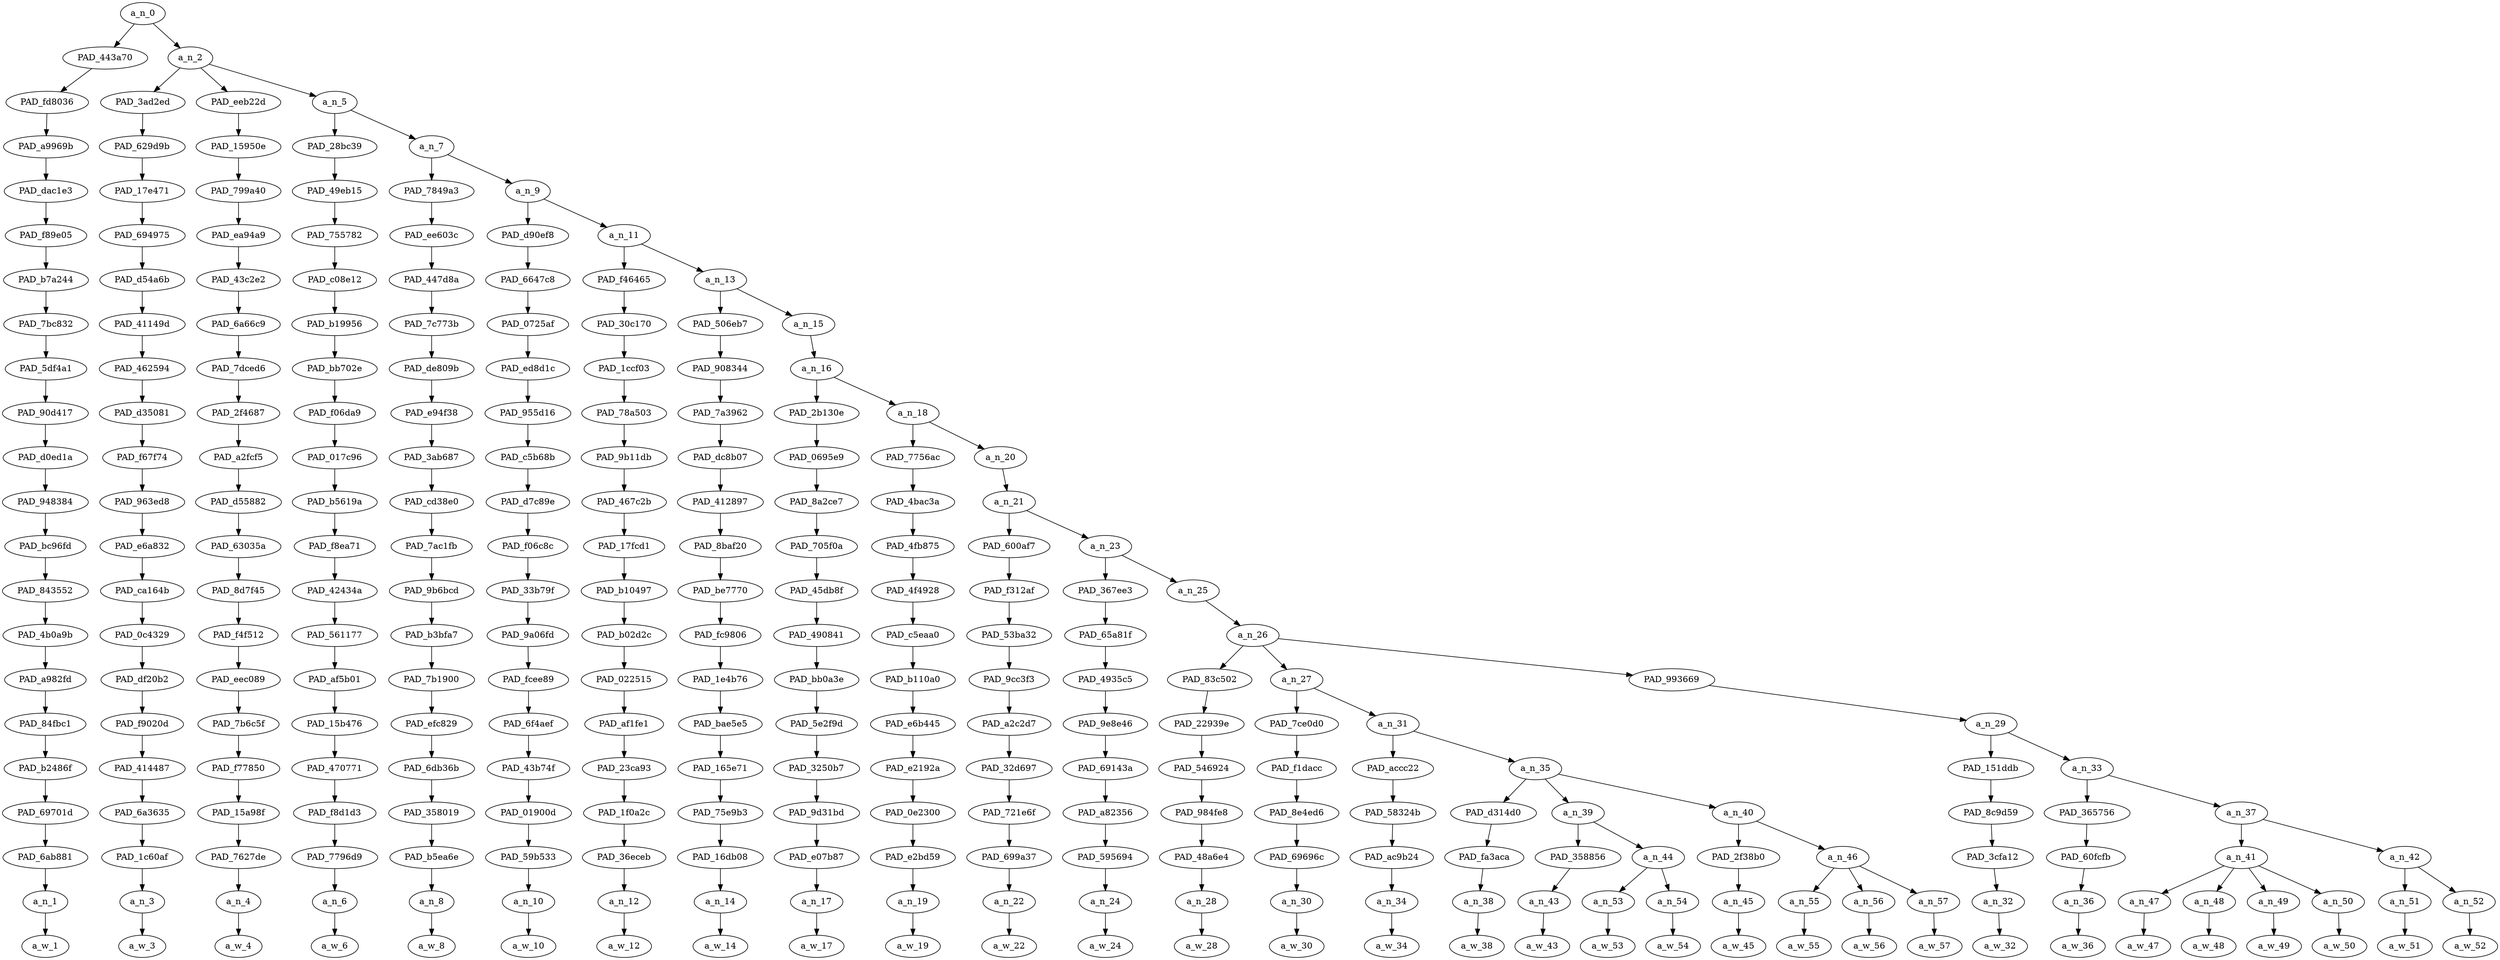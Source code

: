 strict digraph "" {
	a_n_0	[div_dir=1,
		index=0,
		level=21,
		pos="1.1689249674479167,21!",
		text_span="[0, 1, 2, 3, 4, 5, 6, 7, 8, 9, 10, 11, 12, 13, 14, 15, 16, 17, 18, 19, 20, 21, 22, 23, 24, 25, 26, 27, 28, 29, 30]",
		value=0.99999999];
	PAD_443a70	[div_dir=1,
		index=0,
		level=20,
		pos="0.0,20!",
		text_span="[0]",
		value=0.02760926];
	a_n_0 -> PAD_443a70;
	a_n_2	[div_dir=1,
		index=1,
		level=20,
		pos="2.3378499348958335,20!",
		text_span="[1, 2, 3, 4, 5, 6, 7, 8, 9, 10, 11, 12, 13, 14, 15, 16, 17, 18, 19, 20, 21, 22, 23, 24, 25, 26, 27, 28, 29, 30]",
		value=0.97191535];
	a_n_0 -> a_n_2;
	PAD_fd8036	[div_dir=1,
		index=0,
		level=19,
		pos="0.0,19!",
		text_span="[0]",
		value=0.02760926];
	PAD_443a70 -> PAD_fd8036;
	PAD_a9969b	[div_dir=1,
		index=0,
		level=18,
		pos="0.0,18!",
		text_span="[0]",
		value=0.02760926];
	PAD_fd8036 -> PAD_a9969b;
	PAD_dac1e3	[div_dir=1,
		index=0,
		level=17,
		pos="0.0,17!",
		text_span="[0]",
		value=0.02760926];
	PAD_a9969b -> PAD_dac1e3;
	PAD_f89e05	[div_dir=1,
		index=0,
		level=16,
		pos="0.0,16!",
		text_span="[0]",
		value=0.02760926];
	PAD_dac1e3 -> PAD_f89e05;
	PAD_b7a244	[div_dir=1,
		index=0,
		level=15,
		pos="0.0,15!",
		text_span="[0]",
		value=0.02760926];
	PAD_f89e05 -> PAD_b7a244;
	PAD_7bc832	[div_dir=1,
		index=0,
		level=14,
		pos="0.0,14!",
		text_span="[0]",
		value=0.02760926];
	PAD_b7a244 -> PAD_7bc832;
	PAD_5df4a1	[div_dir=1,
		index=0,
		level=13,
		pos="0.0,13!",
		text_span="[0]",
		value=0.02760926];
	PAD_7bc832 -> PAD_5df4a1;
	PAD_90d417	[div_dir=1,
		index=0,
		level=12,
		pos="0.0,12!",
		text_span="[0]",
		value=0.02760926];
	PAD_5df4a1 -> PAD_90d417;
	PAD_d0ed1a	[div_dir=1,
		index=0,
		level=11,
		pos="0.0,11!",
		text_span="[0]",
		value=0.02760926];
	PAD_90d417 -> PAD_d0ed1a;
	PAD_948384	[div_dir=1,
		index=0,
		level=10,
		pos="0.0,10!",
		text_span="[0]",
		value=0.02760926];
	PAD_d0ed1a -> PAD_948384;
	PAD_bc96fd	[div_dir=1,
		index=0,
		level=9,
		pos="0.0,9!",
		text_span="[0]",
		value=0.02760926];
	PAD_948384 -> PAD_bc96fd;
	PAD_843552	[div_dir=1,
		index=0,
		level=8,
		pos="0.0,8!",
		text_span="[0]",
		value=0.02760926];
	PAD_bc96fd -> PAD_843552;
	PAD_4b0a9b	[div_dir=1,
		index=0,
		level=7,
		pos="0.0,7!",
		text_span="[0]",
		value=0.02760926];
	PAD_843552 -> PAD_4b0a9b;
	PAD_a982fd	[div_dir=1,
		index=0,
		level=6,
		pos="0.0,6!",
		text_span="[0]",
		value=0.02760926];
	PAD_4b0a9b -> PAD_a982fd;
	PAD_84fbc1	[div_dir=1,
		index=0,
		level=5,
		pos="0.0,5!",
		text_span="[0]",
		value=0.02760926];
	PAD_a982fd -> PAD_84fbc1;
	PAD_b2486f	[div_dir=1,
		index=0,
		level=4,
		pos="0.0,4!",
		text_span="[0]",
		value=0.02760926];
	PAD_84fbc1 -> PAD_b2486f;
	PAD_69701d	[div_dir=1,
		index=0,
		level=3,
		pos="0.0,3!",
		text_span="[0]",
		value=0.02760926];
	PAD_b2486f -> PAD_69701d;
	PAD_6ab881	[div_dir=1,
		index=0,
		level=2,
		pos="0.0,2!",
		text_span="[0]",
		value=0.02760926];
	PAD_69701d -> PAD_6ab881;
	a_n_1	[div_dir=1,
		index=0,
		level=1,
		pos="0.0,1!",
		text_span="[0]",
		value=0.02760926];
	PAD_6ab881 -> a_n_1;
	a_w_1	[div_dir=0,
		index=0,
		level=0,
		pos="0,0!",
		text_span="[0]",
		value=i];
	a_n_1 -> a_w_1;
	PAD_3ad2ed	[div_dir=-1,
		index=1,
		level=19,
		pos="1.0,19!",
		text_span="[1]",
		value=0.01913418];
	a_n_2 -> PAD_3ad2ed;
	PAD_eeb22d	[div_dir=-1,
		index=2,
		level=19,
		pos="2.0,19!",
		text_span="[2]",
		value=0.01794893];
	a_n_2 -> PAD_eeb22d;
	a_n_5	[div_dir=1,
		index=3,
		level=19,
		pos="4.0135498046875,19!",
		text_span="[3, 4, 5, 6, 7, 8, 9, 10, 11, 12, 13, 14, 15, 16, 17, 18, 19, 20, 21, 22, 23, 24, 25, 26, 27, 28, 29, 30]",
		value=0.93439600];
	a_n_2 -> a_n_5;
	PAD_629d9b	[div_dir=-1,
		index=1,
		level=18,
		pos="1.0,18!",
		text_span="[1]",
		value=0.01913418];
	PAD_3ad2ed -> PAD_629d9b;
	PAD_17e471	[div_dir=-1,
		index=1,
		level=17,
		pos="1.0,17!",
		text_span="[1]",
		value=0.01913418];
	PAD_629d9b -> PAD_17e471;
	PAD_694975	[div_dir=-1,
		index=1,
		level=16,
		pos="1.0,16!",
		text_span="[1]",
		value=0.01913418];
	PAD_17e471 -> PAD_694975;
	PAD_d54a6b	[div_dir=-1,
		index=1,
		level=15,
		pos="1.0,15!",
		text_span="[1]",
		value=0.01913418];
	PAD_694975 -> PAD_d54a6b;
	PAD_41149d	[div_dir=-1,
		index=1,
		level=14,
		pos="1.0,14!",
		text_span="[1]",
		value=0.01913418];
	PAD_d54a6b -> PAD_41149d;
	PAD_462594	[div_dir=-1,
		index=1,
		level=13,
		pos="1.0,13!",
		text_span="[1]",
		value=0.01913418];
	PAD_41149d -> PAD_462594;
	PAD_d35081	[div_dir=-1,
		index=1,
		level=12,
		pos="1.0,12!",
		text_span="[1]",
		value=0.01913418];
	PAD_462594 -> PAD_d35081;
	PAD_f67f74	[div_dir=-1,
		index=1,
		level=11,
		pos="1.0,11!",
		text_span="[1]",
		value=0.01913418];
	PAD_d35081 -> PAD_f67f74;
	PAD_963ed8	[div_dir=-1,
		index=1,
		level=10,
		pos="1.0,10!",
		text_span="[1]",
		value=0.01913418];
	PAD_f67f74 -> PAD_963ed8;
	PAD_e6a832	[div_dir=-1,
		index=1,
		level=9,
		pos="1.0,9!",
		text_span="[1]",
		value=0.01913418];
	PAD_963ed8 -> PAD_e6a832;
	PAD_ca164b	[div_dir=-1,
		index=1,
		level=8,
		pos="1.0,8!",
		text_span="[1]",
		value=0.01913418];
	PAD_e6a832 -> PAD_ca164b;
	PAD_0c4329	[div_dir=-1,
		index=1,
		level=7,
		pos="1.0,7!",
		text_span="[1]",
		value=0.01913418];
	PAD_ca164b -> PAD_0c4329;
	PAD_df20b2	[div_dir=-1,
		index=1,
		level=6,
		pos="1.0,6!",
		text_span="[1]",
		value=0.01913418];
	PAD_0c4329 -> PAD_df20b2;
	PAD_f9020d	[div_dir=-1,
		index=1,
		level=5,
		pos="1.0,5!",
		text_span="[1]",
		value=0.01913418];
	PAD_df20b2 -> PAD_f9020d;
	PAD_414487	[div_dir=-1,
		index=1,
		level=4,
		pos="1.0,4!",
		text_span="[1]",
		value=0.01913418];
	PAD_f9020d -> PAD_414487;
	PAD_6a3635	[div_dir=-1,
		index=1,
		level=3,
		pos="1.0,3!",
		text_span="[1]",
		value=0.01913418];
	PAD_414487 -> PAD_6a3635;
	PAD_1c60af	[div_dir=-1,
		index=1,
		level=2,
		pos="1.0,2!",
		text_span="[1]",
		value=0.01913418];
	PAD_6a3635 -> PAD_1c60af;
	a_n_3	[div_dir=-1,
		index=1,
		level=1,
		pos="1.0,1!",
		text_span="[1]",
		value=0.01913418];
	PAD_1c60af -> a_n_3;
	a_w_3	[div_dir=0,
		index=1,
		level=0,
		pos="1,0!",
		text_span="[1]",
		value=do];
	a_n_3 -> a_w_3;
	PAD_15950e	[div_dir=-1,
		index=2,
		level=18,
		pos="2.0,18!",
		text_span="[2]",
		value=0.01794893];
	PAD_eeb22d -> PAD_15950e;
	PAD_799a40	[div_dir=-1,
		index=2,
		level=17,
		pos="2.0,17!",
		text_span="[2]",
		value=0.01794893];
	PAD_15950e -> PAD_799a40;
	PAD_ea94a9	[div_dir=-1,
		index=2,
		level=16,
		pos="2.0,16!",
		text_span="[2]",
		value=0.01794893];
	PAD_799a40 -> PAD_ea94a9;
	PAD_43c2e2	[div_dir=-1,
		index=2,
		level=15,
		pos="2.0,15!",
		text_span="[2]",
		value=0.01794893];
	PAD_ea94a9 -> PAD_43c2e2;
	PAD_6a66c9	[div_dir=-1,
		index=2,
		level=14,
		pos="2.0,14!",
		text_span="[2]",
		value=0.01794893];
	PAD_43c2e2 -> PAD_6a66c9;
	PAD_7dced6	[div_dir=-1,
		index=2,
		level=13,
		pos="2.0,13!",
		text_span="[2]",
		value=0.01794893];
	PAD_6a66c9 -> PAD_7dced6;
	PAD_2f4687	[div_dir=-1,
		index=2,
		level=12,
		pos="2.0,12!",
		text_span="[2]",
		value=0.01794893];
	PAD_7dced6 -> PAD_2f4687;
	PAD_a2fcf5	[div_dir=-1,
		index=2,
		level=11,
		pos="2.0,11!",
		text_span="[2]",
		value=0.01794893];
	PAD_2f4687 -> PAD_a2fcf5;
	PAD_d55882	[div_dir=-1,
		index=2,
		level=10,
		pos="2.0,10!",
		text_span="[2]",
		value=0.01794893];
	PAD_a2fcf5 -> PAD_d55882;
	PAD_63035a	[div_dir=-1,
		index=2,
		level=9,
		pos="2.0,9!",
		text_span="[2]",
		value=0.01794893];
	PAD_d55882 -> PAD_63035a;
	PAD_8d7f45	[div_dir=-1,
		index=2,
		level=8,
		pos="2.0,8!",
		text_span="[2]",
		value=0.01794893];
	PAD_63035a -> PAD_8d7f45;
	PAD_f4f512	[div_dir=-1,
		index=2,
		level=7,
		pos="2.0,7!",
		text_span="[2]",
		value=0.01794893];
	PAD_8d7f45 -> PAD_f4f512;
	PAD_eec089	[div_dir=-1,
		index=2,
		level=6,
		pos="2.0,6!",
		text_span="[2]",
		value=0.01794893];
	PAD_f4f512 -> PAD_eec089;
	PAD_7b6c5f	[div_dir=-1,
		index=2,
		level=5,
		pos="2.0,5!",
		text_span="[2]",
		value=0.01794893];
	PAD_eec089 -> PAD_7b6c5f;
	PAD_f77850	[div_dir=-1,
		index=2,
		level=4,
		pos="2.0,4!",
		text_span="[2]",
		value=0.01794893];
	PAD_7b6c5f -> PAD_f77850;
	PAD_15a98f	[div_dir=-1,
		index=2,
		level=3,
		pos="2.0,3!",
		text_span="[2]",
		value=0.01794893];
	PAD_f77850 -> PAD_15a98f;
	PAD_7627de	[div_dir=-1,
		index=2,
		level=2,
		pos="2.0,2!",
		text_span="[2]",
		value=0.01794893];
	PAD_15a98f -> PAD_7627de;
	a_n_4	[div_dir=-1,
		index=2,
		level=1,
		pos="2.0,1!",
		text_span="[2]",
		value=0.01794893];
	PAD_7627de -> a_n_4;
	a_w_4	[div_dir=0,
		index=2,
		level=0,
		pos="2,0!",
		text_span="[2]",
		value=not];
	a_n_4 -> a_w_4;
	PAD_28bc39	[div_dir=-1,
		index=3,
		level=18,
		pos="3.0,18!",
		text_span="[3]",
		value=0.01887772];
	a_n_5 -> PAD_28bc39;
	a_n_7	[div_dir=1,
		index=4,
		level=18,
		pos="5.027099609375,18!",
		text_span="[4, 5, 6, 7, 8, 9, 10, 11, 12, 13, 14, 15, 16, 17, 18, 19, 20, 21, 22, 23, 24, 25, 26, 27, 28, 29, 30]",
		value=0.91504621];
	a_n_5 -> a_n_7;
	PAD_49eb15	[div_dir=-1,
		index=3,
		level=17,
		pos="3.0,17!",
		text_span="[3]",
		value=0.01887772];
	PAD_28bc39 -> PAD_49eb15;
	PAD_755782	[div_dir=-1,
		index=3,
		level=16,
		pos="3.0,16!",
		text_span="[3]",
		value=0.01887772];
	PAD_49eb15 -> PAD_755782;
	PAD_c08e12	[div_dir=-1,
		index=3,
		level=15,
		pos="3.0,15!",
		text_span="[3]",
		value=0.01887772];
	PAD_755782 -> PAD_c08e12;
	PAD_b19956	[div_dir=-1,
		index=3,
		level=14,
		pos="3.0,14!",
		text_span="[3]",
		value=0.01887772];
	PAD_c08e12 -> PAD_b19956;
	PAD_bb702e	[div_dir=-1,
		index=3,
		level=13,
		pos="3.0,13!",
		text_span="[3]",
		value=0.01887772];
	PAD_b19956 -> PAD_bb702e;
	PAD_f06da9	[div_dir=-1,
		index=3,
		level=12,
		pos="3.0,12!",
		text_span="[3]",
		value=0.01887772];
	PAD_bb702e -> PAD_f06da9;
	PAD_017c96	[div_dir=-1,
		index=3,
		level=11,
		pos="3.0,11!",
		text_span="[3]",
		value=0.01887772];
	PAD_f06da9 -> PAD_017c96;
	PAD_b5619a	[div_dir=-1,
		index=3,
		level=10,
		pos="3.0,10!",
		text_span="[3]",
		value=0.01887772];
	PAD_017c96 -> PAD_b5619a;
	PAD_f8ea71	[div_dir=-1,
		index=3,
		level=9,
		pos="3.0,9!",
		text_span="[3]",
		value=0.01887772];
	PAD_b5619a -> PAD_f8ea71;
	PAD_42434a	[div_dir=-1,
		index=3,
		level=8,
		pos="3.0,8!",
		text_span="[3]",
		value=0.01887772];
	PAD_f8ea71 -> PAD_42434a;
	PAD_561177	[div_dir=-1,
		index=3,
		level=7,
		pos="3.0,7!",
		text_span="[3]",
		value=0.01887772];
	PAD_42434a -> PAD_561177;
	PAD_af5b01	[div_dir=-1,
		index=3,
		level=6,
		pos="3.0,6!",
		text_span="[3]",
		value=0.01887772];
	PAD_561177 -> PAD_af5b01;
	PAD_15b476	[div_dir=-1,
		index=3,
		level=5,
		pos="3.0,5!",
		text_span="[3]",
		value=0.01887772];
	PAD_af5b01 -> PAD_15b476;
	PAD_470771	[div_dir=-1,
		index=3,
		level=4,
		pos="3.0,4!",
		text_span="[3]",
		value=0.01887772];
	PAD_15b476 -> PAD_470771;
	PAD_f8d1d3	[div_dir=-1,
		index=3,
		level=3,
		pos="3.0,3!",
		text_span="[3]",
		value=0.01887772];
	PAD_470771 -> PAD_f8d1d3;
	PAD_7796d9	[div_dir=-1,
		index=3,
		level=2,
		pos="3.0,2!",
		text_span="[3]",
		value=0.01887772];
	PAD_f8d1d3 -> PAD_7796d9;
	a_n_6	[div_dir=-1,
		index=3,
		level=1,
		pos="3.0,1!",
		text_span="[3]",
		value=0.01887772];
	PAD_7796d9 -> a_n_6;
	a_w_6	[div_dir=0,
		index=3,
		level=0,
		pos="3,0!",
		text_span="[3]",
		value=know];
	a_n_6 -> a_w_6;
	PAD_7849a3	[div_dir=1,
		index=4,
		level=17,
		pos="4.0,17!",
		text_span="[4]",
		value=0.01663867];
	a_n_7 -> PAD_7849a3;
	a_n_9	[div_dir=1,
		index=5,
		level=17,
		pos="6.05419921875,17!",
		text_span="[5, 6, 7, 8, 9, 10, 11, 12, 13, 14, 15, 16, 17, 18, 19, 20, 21, 22, 23, 24, 25, 26, 27, 28, 29, 30]",
		value=0.89792689];
	a_n_7 -> a_n_9;
	PAD_ee603c	[div_dir=1,
		index=4,
		level=16,
		pos="4.0,16!",
		text_span="[4]",
		value=0.01663867];
	PAD_7849a3 -> PAD_ee603c;
	PAD_447d8a	[div_dir=1,
		index=4,
		level=15,
		pos="4.0,15!",
		text_span="[4]",
		value=0.01663867];
	PAD_ee603c -> PAD_447d8a;
	PAD_7c773b	[div_dir=1,
		index=4,
		level=14,
		pos="4.0,14!",
		text_span="[4]",
		value=0.01663867];
	PAD_447d8a -> PAD_7c773b;
	PAD_de809b	[div_dir=1,
		index=4,
		level=13,
		pos="4.0,13!",
		text_span="[4]",
		value=0.01663867];
	PAD_7c773b -> PAD_de809b;
	PAD_e94f38	[div_dir=1,
		index=4,
		level=12,
		pos="4.0,12!",
		text_span="[4]",
		value=0.01663867];
	PAD_de809b -> PAD_e94f38;
	PAD_3ab687	[div_dir=1,
		index=4,
		level=11,
		pos="4.0,11!",
		text_span="[4]",
		value=0.01663867];
	PAD_e94f38 -> PAD_3ab687;
	PAD_cd38e0	[div_dir=1,
		index=4,
		level=10,
		pos="4.0,10!",
		text_span="[4]",
		value=0.01663867];
	PAD_3ab687 -> PAD_cd38e0;
	PAD_7ac1fb	[div_dir=1,
		index=4,
		level=9,
		pos="4.0,9!",
		text_span="[4]",
		value=0.01663867];
	PAD_cd38e0 -> PAD_7ac1fb;
	PAD_9b6bcd	[div_dir=1,
		index=4,
		level=8,
		pos="4.0,8!",
		text_span="[4]",
		value=0.01663867];
	PAD_7ac1fb -> PAD_9b6bcd;
	PAD_b3bfa7	[div_dir=1,
		index=4,
		level=7,
		pos="4.0,7!",
		text_span="[4]",
		value=0.01663867];
	PAD_9b6bcd -> PAD_b3bfa7;
	PAD_7b1900	[div_dir=1,
		index=4,
		level=6,
		pos="4.0,6!",
		text_span="[4]",
		value=0.01663867];
	PAD_b3bfa7 -> PAD_7b1900;
	PAD_efc829	[div_dir=1,
		index=4,
		level=5,
		pos="4.0,5!",
		text_span="[4]",
		value=0.01663867];
	PAD_7b1900 -> PAD_efc829;
	PAD_6db36b	[div_dir=1,
		index=4,
		level=4,
		pos="4.0,4!",
		text_span="[4]",
		value=0.01663867];
	PAD_efc829 -> PAD_6db36b;
	PAD_358019	[div_dir=1,
		index=4,
		level=3,
		pos="4.0,3!",
		text_span="[4]",
		value=0.01663867];
	PAD_6db36b -> PAD_358019;
	PAD_b5ea6e	[div_dir=1,
		index=4,
		level=2,
		pos="4.0,2!",
		text_span="[4]",
		value=0.01663867];
	PAD_358019 -> PAD_b5ea6e;
	a_n_8	[div_dir=1,
		index=4,
		level=1,
		pos="4.0,1!",
		text_span="[4]",
		value=0.01663867];
	PAD_b5ea6e -> a_n_8;
	a_w_8	[div_dir=0,
		index=4,
		level=0,
		pos="4,0!",
		text_span="[4]",
		value=what];
	a_n_8 -> a_w_8;
	PAD_d90ef8	[div_dir=1,
		index=5,
		level=16,
		pos="5.0,16!",
		text_span="[5]",
		value=0.02196499];
	a_n_9 -> PAD_d90ef8;
	a_n_11	[div_dir=1,
		index=6,
		level=16,
		pos="7.1083984375,16!",
		text_span="[6, 7, 8, 9, 10, 11, 12, 13, 14, 15, 16, 17, 18, 19, 20, 21, 22, 23, 24, 25, 26, 27, 28, 29, 30]",
		value=0.87547524];
	a_n_9 -> a_n_11;
	PAD_6647c8	[div_dir=1,
		index=5,
		level=15,
		pos="5.0,15!",
		text_span="[5]",
		value=0.02196499];
	PAD_d90ef8 -> PAD_6647c8;
	PAD_0725af	[div_dir=1,
		index=5,
		level=14,
		pos="5.0,14!",
		text_span="[5]",
		value=0.02196499];
	PAD_6647c8 -> PAD_0725af;
	PAD_ed8d1c	[div_dir=1,
		index=5,
		level=13,
		pos="5.0,13!",
		text_span="[5]",
		value=0.02196499];
	PAD_0725af -> PAD_ed8d1c;
	PAD_955d16	[div_dir=1,
		index=5,
		level=12,
		pos="5.0,12!",
		text_span="[5]",
		value=0.02196499];
	PAD_ed8d1c -> PAD_955d16;
	PAD_c5b68b	[div_dir=1,
		index=5,
		level=11,
		pos="5.0,11!",
		text_span="[5]",
		value=0.02196499];
	PAD_955d16 -> PAD_c5b68b;
	PAD_d7c89e	[div_dir=1,
		index=5,
		level=10,
		pos="5.0,10!",
		text_span="[5]",
		value=0.02196499];
	PAD_c5b68b -> PAD_d7c89e;
	PAD_f06c8c	[div_dir=1,
		index=5,
		level=9,
		pos="5.0,9!",
		text_span="[5]",
		value=0.02196499];
	PAD_d7c89e -> PAD_f06c8c;
	PAD_33b79f	[div_dir=1,
		index=5,
		level=8,
		pos="5.0,8!",
		text_span="[5]",
		value=0.02196499];
	PAD_f06c8c -> PAD_33b79f;
	PAD_9a06fd	[div_dir=1,
		index=5,
		level=7,
		pos="5.0,7!",
		text_span="[5]",
		value=0.02196499];
	PAD_33b79f -> PAD_9a06fd;
	PAD_fcee89	[div_dir=1,
		index=5,
		level=6,
		pos="5.0,6!",
		text_span="[5]",
		value=0.02196499];
	PAD_9a06fd -> PAD_fcee89;
	PAD_6f4aef	[div_dir=1,
		index=5,
		level=5,
		pos="5.0,5!",
		text_span="[5]",
		value=0.02196499];
	PAD_fcee89 -> PAD_6f4aef;
	PAD_43b74f	[div_dir=1,
		index=5,
		level=4,
		pos="5.0,4!",
		text_span="[5]",
		value=0.02196499];
	PAD_6f4aef -> PAD_43b74f;
	PAD_01900d	[div_dir=1,
		index=5,
		level=3,
		pos="5.0,3!",
		text_span="[5]",
		value=0.02196499];
	PAD_43b74f -> PAD_01900d;
	PAD_59b533	[div_dir=1,
		index=5,
		level=2,
		pos="5.0,2!",
		text_span="[5]",
		value=0.02196499];
	PAD_01900d -> PAD_59b533;
	a_n_10	[div_dir=1,
		index=5,
		level=1,
		pos="5.0,1!",
		text_span="[5]",
		value=0.02196499];
	PAD_59b533 -> a_n_10;
	a_w_10	[div_dir=0,
		index=5,
		level=0,
		pos="5,0!",
		text_span="[5]",
		value=i1];
	a_n_10 -> a_w_10;
	PAD_f46465	[div_dir=-1,
		index=6,
		level=15,
		pos="6.0,15!",
		text_span="[6]",
		value=0.02701744];
	a_n_11 -> PAD_f46465;
	a_n_13	[div_dir=1,
		index=7,
		level=15,
		pos="8.216796875,15!",
		text_span="[7, 8, 9, 10, 11, 12, 13, 14, 15, 16, 17, 18, 19, 20, 21, 22, 23, 24, 25, 26, 27, 28, 29, 30]",
		value=0.84799795];
	a_n_11 -> a_n_13;
	PAD_30c170	[div_dir=-1,
		index=6,
		level=14,
		pos="6.0,14!",
		text_span="[6]",
		value=0.02701744];
	PAD_f46465 -> PAD_30c170;
	PAD_1ccf03	[div_dir=-1,
		index=6,
		level=13,
		pos="6.0,13!",
		text_span="[6]",
		value=0.02701744];
	PAD_30c170 -> PAD_1ccf03;
	PAD_78a503	[div_dir=-1,
		index=6,
		level=12,
		pos="6.0,12!",
		text_span="[6]",
		value=0.02701744];
	PAD_1ccf03 -> PAD_78a503;
	PAD_9b11db	[div_dir=-1,
		index=6,
		level=11,
		pos="6.0,11!",
		text_span="[6]",
		value=0.02701744];
	PAD_78a503 -> PAD_9b11db;
	PAD_467c2b	[div_dir=-1,
		index=6,
		level=10,
		pos="6.0,10!",
		text_span="[6]",
		value=0.02701744];
	PAD_9b11db -> PAD_467c2b;
	PAD_17fcd1	[div_dir=-1,
		index=6,
		level=9,
		pos="6.0,9!",
		text_span="[6]",
		value=0.02701744];
	PAD_467c2b -> PAD_17fcd1;
	PAD_b10497	[div_dir=-1,
		index=6,
		level=8,
		pos="6.0,8!",
		text_span="[6]",
		value=0.02701744];
	PAD_17fcd1 -> PAD_b10497;
	PAD_b02d2c	[div_dir=-1,
		index=6,
		level=7,
		pos="6.0,7!",
		text_span="[6]",
		value=0.02701744];
	PAD_b10497 -> PAD_b02d2c;
	PAD_022515	[div_dir=-1,
		index=6,
		level=6,
		pos="6.0,6!",
		text_span="[6]",
		value=0.02701744];
	PAD_b02d2c -> PAD_022515;
	PAD_af1fe1	[div_dir=-1,
		index=6,
		level=5,
		pos="6.0,5!",
		text_span="[6]",
		value=0.02701744];
	PAD_022515 -> PAD_af1fe1;
	PAD_23ca93	[div_dir=-1,
		index=6,
		level=4,
		pos="6.0,4!",
		text_span="[6]",
		value=0.02701744];
	PAD_af1fe1 -> PAD_23ca93;
	PAD_1f0a2c	[div_dir=-1,
		index=6,
		level=3,
		pos="6.0,3!",
		text_span="[6]",
		value=0.02701744];
	PAD_23ca93 -> PAD_1f0a2c;
	PAD_36eceb	[div_dir=-1,
		index=6,
		level=2,
		pos="6.0,2!",
		text_span="[6]",
		value=0.02701744];
	PAD_1f0a2c -> PAD_36eceb;
	a_n_12	[div_dir=-1,
		index=6,
		level=1,
		pos="6.0,1!",
		text_span="[6]",
		value=0.02701744];
	PAD_36eceb -> a_n_12;
	a_w_12	[div_dir=0,
		index=6,
		level=0,
		pos="6,0!",
		text_span="[6]",
		value=d];
	a_n_12 -> a_w_12;
	PAD_506eb7	[div_dir=1,
		index=7,
		level=14,
		pos="7.0,14!",
		text_span="[7]",
		value=0.02776038];
	a_n_13 -> PAD_506eb7;
	a_n_15	[div_dir=1,
		index=8,
		level=14,
		pos="9.43359375,14!",
		text_span="[8, 9, 10, 11, 12, 13, 14, 15, 16, 17, 18, 19, 20, 21, 22, 23, 24, 25, 26, 27, 28, 29, 30]",
		value=0.81976758];
	a_n_13 -> a_n_15;
	PAD_908344	[div_dir=1,
		index=7,
		level=13,
		pos="7.0,13!",
		text_span="[7]",
		value=0.02776038];
	PAD_506eb7 -> PAD_908344;
	PAD_7a3962	[div_dir=1,
		index=7,
		level=12,
		pos="7.0,12!",
		text_span="[7]",
		value=0.02776038];
	PAD_908344 -> PAD_7a3962;
	PAD_dc8b07	[div_dir=1,
		index=7,
		level=11,
		pos="7.0,11!",
		text_span="[7]",
		value=0.02776038];
	PAD_7a3962 -> PAD_dc8b07;
	PAD_412897	[div_dir=1,
		index=7,
		level=10,
		pos="7.0,10!",
		text_span="[7]",
		value=0.02776038];
	PAD_dc8b07 -> PAD_412897;
	PAD_8baf20	[div_dir=1,
		index=7,
		level=9,
		pos="7.0,9!",
		text_span="[7]",
		value=0.02776038];
	PAD_412897 -> PAD_8baf20;
	PAD_be7770	[div_dir=1,
		index=7,
		level=8,
		pos="7.0,8!",
		text_span="[7]",
		value=0.02776038];
	PAD_8baf20 -> PAD_be7770;
	PAD_fc9806	[div_dir=1,
		index=7,
		level=7,
		pos="7.0,7!",
		text_span="[7]",
		value=0.02776038];
	PAD_be7770 -> PAD_fc9806;
	PAD_1e4b76	[div_dir=1,
		index=7,
		level=6,
		pos="7.0,6!",
		text_span="[7]",
		value=0.02776038];
	PAD_fc9806 -> PAD_1e4b76;
	PAD_bae5e5	[div_dir=1,
		index=7,
		level=5,
		pos="7.0,5!",
		text_span="[7]",
		value=0.02776038];
	PAD_1e4b76 -> PAD_bae5e5;
	PAD_165e71	[div_dir=1,
		index=7,
		level=4,
		pos="7.0,4!",
		text_span="[7]",
		value=0.02776038];
	PAD_bae5e5 -> PAD_165e71;
	PAD_75e9b3	[div_dir=1,
		index=7,
		level=3,
		pos="7.0,3!",
		text_span="[7]",
		value=0.02776038];
	PAD_165e71 -> PAD_75e9b3;
	PAD_16db08	[div_dir=1,
		index=7,
		level=2,
		pos="7.0,2!",
		text_span="[7]",
		value=0.02776038];
	PAD_75e9b3 -> PAD_16db08;
	a_n_14	[div_dir=1,
		index=7,
		level=1,
		pos="7.0,1!",
		text_span="[7]",
		value=0.02776038];
	PAD_16db08 -> a_n_14;
	a_w_14	[div_dir=0,
		index=7,
		level=0,
		pos="7,0!",
		text_span="[7]",
		value=prefer];
	a_n_14 -> a_w_14;
	a_n_16	[div_dir=1,
		index=8,
		level=13,
		pos="9.43359375,13!",
		text_span="[8, 9, 10, 11, 12, 13, 14, 15, 16, 17, 18, 19, 20, 21, 22, 23, 24, 25, 26, 27, 28, 29, 30]",
		value=0.81932408];
	a_n_15 -> a_n_16;
	PAD_2b130e	[div_dir=1,
		index=8,
		level=12,
		pos="8.0,12!",
		text_span="[8]",
		value=0.01344901];
	a_n_16 -> PAD_2b130e;
	a_n_18	[div_dir=1,
		index=9,
		level=12,
		pos="10.8671875,12!",
		text_span="[9, 10, 11, 12, 13, 14, 15, 16, 17, 18, 19, 20, 21, 22, 23, 24, 25, 26, 27, 28, 29, 30]",
		value=0.80543156];
	a_n_16 -> a_n_18;
	PAD_0695e9	[div_dir=1,
		index=8,
		level=11,
		pos="8.0,11!",
		text_span="[8]",
		value=0.01344901];
	PAD_2b130e -> PAD_0695e9;
	PAD_8a2ce7	[div_dir=1,
		index=8,
		level=10,
		pos="8.0,10!",
		text_span="[8]",
		value=0.01344901];
	PAD_0695e9 -> PAD_8a2ce7;
	PAD_705f0a	[div_dir=1,
		index=8,
		level=9,
		pos="8.0,9!",
		text_span="[8]",
		value=0.01344901];
	PAD_8a2ce7 -> PAD_705f0a;
	PAD_45db8f	[div_dir=1,
		index=8,
		level=8,
		pos="8.0,8!",
		text_span="[8]",
		value=0.01344901];
	PAD_705f0a -> PAD_45db8f;
	PAD_490841	[div_dir=1,
		index=8,
		level=7,
		pos="8.0,7!",
		text_span="[8]",
		value=0.01344901];
	PAD_45db8f -> PAD_490841;
	PAD_bb0a3e	[div_dir=1,
		index=8,
		level=6,
		pos="8.0,6!",
		text_span="[8]",
		value=0.01344901];
	PAD_490841 -> PAD_bb0a3e;
	PAD_5e2f9d	[div_dir=1,
		index=8,
		level=5,
		pos="8.0,5!",
		text_span="[8]",
		value=0.01344901];
	PAD_bb0a3e -> PAD_5e2f9d;
	PAD_3250b7	[div_dir=1,
		index=8,
		level=4,
		pos="8.0,4!",
		text_span="[8]",
		value=0.01344901];
	PAD_5e2f9d -> PAD_3250b7;
	PAD_9d31bd	[div_dir=1,
		index=8,
		level=3,
		pos="8.0,3!",
		text_span="[8]",
		value=0.01344901];
	PAD_3250b7 -> PAD_9d31bd;
	PAD_e07b87	[div_dir=1,
		index=8,
		level=2,
		pos="8.0,2!",
		text_span="[8]",
		value=0.01344901];
	PAD_9d31bd -> PAD_e07b87;
	a_n_17	[div_dir=1,
		index=8,
		level=1,
		pos="8.0,1!",
		text_span="[8]",
		value=0.01344901];
	PAD_e07b87 -> a_n_17;
	a_w_17	[div_dir=0,
		index=8,
		level=0,
		pos="8,0!",
		text_span="[8]",
		value=to];
	a_n_17 -> a_w_17;
	PAD_7756ac	[div_dir=1,
		index=9,
		level=11,
		pos="9.0,11!",
		text_span="[9]",
		value=0.01662485];
	a_n_18 -> PAD_7756ac;
	a_n_20	[div_dir=1,
		index=10,
		level=11,
		pos="12.734375,11!",
		text_span="[10, 11, 12, 13, 14, 15, 16, 17, 18, 19, 20, 21, 22, 23, 24, 25, 26, 27, 28, 29, 30]",
		value=0.78835681];
	a_n_18 -> a_n_20;
	PAD_4bac3a	[div_dir=1,
		index=9,
		level=10,
		pos="9.0,10!",
		text_span="[9]",
		value=0.01662485];
	PAD_7756ac -> PAD_4bac3a;
	PAD_4fb875	[div_dir=1,
		index=9,
		level=9,
		pos="9.0,9!",
		text_span="[9]",
		value=0.01662485];
	PAD_4bac3a -> PAD_4fb875;
	PAD_4f4928	[div_dir=1,
		index=9,
		level=8,
		pos="9.0,8!",
		text_span="[9]",
		value=0.01662485];
	PAD_4fb875 -> PAD_4f4928;
	PAD_c5eaa0	[div_dir=1,
		index=9,
		level=7,
		pos="9.0,7!",
		text_span="[9]",
		value=0.01662485];
	PAD_4f4928 -> PAD_c5eaa0;
	PAD_b110a0	[div_dir=1,
		index=9,
		level=6,
		pos="9.0,6!",
		text_span="[9]",
		value=0.01662485];
	PAD_c5eaa0 -> PAD_b110a0;
	PAD_e6b445	[div_dir=1,
		index=9,
		level=5,
		pos="9.0,5!",
		text_span="[9]",
		value=0.01662485];
	PAD_b110a0 -> PAD_e6b445;
	PAD_e2192a	[div_dir=1,
		index=9,
		level=4,
		pos="9.0,4!",
		text_span="[9]",
		value=0.01662485];
	PAD_e6b445 -> PAD_e2192a;
	PAD_0e2300	[div_dir=1,
		index=9,
		level=3,
		pos="9.0,3!",
		text_span="[9]",
		value=0.01662485];
	PAD_e2192a -> PAD_0e2300;
	PAD_e2bd59	[div_dir=1,
		index=9,
		level=2,
		pos="9.0,2!",
		text_span="[9]",
		value=0.01662485];
	PAD_0e2300 -> PAD_e2bd59;
	a_n_19	[div_dir=1,
		index=9,
		level=1,
		pos="9.0,1!",
		text_span="[9]",
		value=0.01662485];
	PAD_e2bd59 -> a_n_19;
	a_w_19	[div_dir=0,
		index=9,
		level=0,
		pos="9,0!",
		text_span="[9]",
		value=see];
	a_n_19 -> a_w_19;
	a_n_21	[div_dir=1,
		index=10,
		level=10,
		pos="12.734375,10!",
		text_span="[10, 11, 12, 13, 14, 15, 16, 17, 18, 19, 20, 21, 22, 23, 24, 25, 26, 27, 28, 29, 30]",
		value=0.78790624];
	a_n_20 -> a_n_21;
	PAD_600af7	[div_dir=1,
		index=10,
		level=9,
		pos="10.0,9!",
		text_span="[10]",
		value=0.02053097];
	a_n_21 -> PAD_600af7;
	a_n_23	[div_dir=1,
		index=11,
		level=9,
		pos="15.46875,9!",
		text_span="[11, 12, 13, 14, 15, 16, 17, 18, 19, 20, 21, 22, 23, 24, 25, 26, 27, 28, 29, 30]",
		value=0.76692470];
	a_n_21 -> a_n_23;
	PAD_f312af	[div_dir=1,
		index=10,
		level=8,
		pos="10.0,8!",
		text_span="[10]",
		value=0.02053097];
	PAD_600af7 -> PAD_f312af;
	PAD_53ba32	[div_dir=1,
		index=10,
		level=7,
		pos="10.0,7!",
		text_span="[10]",
		value=0.02053097];
	PAD_f312af -> PAD_53ba32;
	PAD_9cc3f3	[div_dir=1,
		index=10,
		level=6,
		pos="10.0,6!",
		text_span="[10]",
		value=0.02053097];
	PAD_53ba32 -> PAD_9cc3f3;
	PAD_a2c2d7	[div_dir=1,
		index=10,
		level=5,
		pos="10.0,5!",
		text_span="[10]",
		value=0.02053097];
	PAD_9cc3f3 -> PAD_a2c2d7;
	PAD_32d697	[div_dir=1,
		index=10,
		level=4,
		pos="10.0,4!",
		text_span="[10]",
		value=0.02053097];
	PAD_a2c2d7 -> PAD_32d697;
	PAD_721e6f	[div_dir=1,
		index=10,
		level=3,
		pos="10.0,3!",
		text_span="[10]",
		value=0.02053097];
	PAD_32d697 -> PAD_721e6f;
	PAD_699a37	[div_dir=1,
		index=10,
		level=2,
		pos="10.0,2!",
		text_span="[10]",
		value=0.02053097];
	PAD_721e6f -> PAD_699a37;
	a_n_22	[div_dir=1,
		index=10,
		level=1,
		pos="10.0,1!",
		text_span="[10]",
		value=0.02053097];
	PAD_699a37 -> a_n_22;
	a_w_22	[div_dir=0,
		index=10,
		level=0,
		pos="10,0!",
		text_span="[10]",
		value=happen];
	a_n_22 -> a_w_22;
	PAD_367ee3	[div_dir=1,
		index=11,
		level=8,
		pos="11.0,8!",
		text_span="[11]",
		value=0.01707997];
	a_n_23 -> PAD_367ee3;
	a_n_25	[div_dir=1,
		index=12,
		level=8,
		pos="19.9375,8!",
		text_span="[12, 13, 14, 15, 16, 17, 18, 19, 20, 21, 22, 23, 24, 25, 26, 27, 28, 29, 30]",
		value=0.74940863];
	a_n_23 -> a_n_25;
	PAD_65a81f	[div_dir=1,
		index=11,
		level=7,
		pos="11.0,7!",
		text_span="[11]",
		value=0.01707997];
	PAD_367ee3 -> PAD_65a81f;
	PAD_4935c5	[div_dir=1,
		index=11,
		level=6,
		pos="11.0,6!",
		text_span="[11]",
		value=0.01707997];
	PAD_65a81f -> PAD_4935c5;
	PAD_9e8e46	[div_dir=1,
		index=11,
		level=5,
		pos="11.0,5!",
		text_span="[11]",
		value=0.01707997];
	PAD_4935c5 -> PAD_9e8e46;
	PAD_69143a	[div_dir=1,
		index=11,
		level=4,
		pos="11.0,4!",
		text_span="[11]",
		value=0.01707997];
	PAD_9e8e46 -> PAD_69143a;
	PAD_a82356	[div_dir=1,
		index=11,
		level=3,
		pos="11.0,3!",
		text_span="[11]",
		value=0.01707997];
	PAD_69143a -> PAD_a82356;
	PAD_595694	[div_dir=1,
		index=11,
		level=2,
		pos="11.0,2!",
		text_span="[11]",
		value=0.01707997];
	PAD_a82356 -> PAD_595694;
	a_n_24	[div_dir=1,
		index=11,
		level=1,
		pos="11.0,1!",
		text_span="[11]",
		value=0.01707997];
	PAD_595694 -> a_n_24;
	a_w_24	[div_dir=0,
		index=11,
		level=0,
		pos="11,0!",
		text_span="[11]",
		value=to1];
	a_n_24 -> a_w_24;
	a_n_26	[div_dir=1,
		index=12,
		level=7,
		pos="19.9375,7!",
		text_span="[12, 13, 14, 15, 16, 17, 18, 19, 20, 21, 22, 23, 24, 25, 26, 27, 28, 29, 30]",
		value=0.74897062];
	a_n_25 -> a_n_26;
	PAD_83c502	[div_dir=1,
		index=13,
		level=6,
		pos="22.0,6!",
		text_span="[22]",
		value=0.01962037];
	a_n_26 -> PAD_83c502;
	a_n_27	[div_dir=1,
		index=12,
		level=6,
		pos="13.3125,6!",
		text_span="[12, 13, 14, 15, 16, 17, 18, 19, 20, 21]",
		value=0.46286603];
	a_n_26 -> a_n_27;
	PAD_993669	[div_dir=1,
		index=14,
		level=6,
		pos="24.5,6!",
		text_span="[23, 24, 25, 26, 27, 28, 29, 30]",
		value=0.26604621];
	a_n_26 -> PAD_993669;
	PAD_22939e	[div_dir=1,
		index=14,
		level=5,
		pos="22.0,5!",
		text_span="[22]",
		value=0.01962037];
	PAD_83c502 -> PAD_22939e;
	PAD_546924	[div_dir=1,
		index=15,
		level=4,
		pos="22.0,4!",
		text_span="[22]",
		value=0.01962037];
	PAD_22939e -> PAD_546924;
	PAD_984fe8	[div_dir=1,
		index=17,
		level=3,
		pos="22.0,3!",
		text_span="[22]",
		value=0.01962037];
	PAD_546924 -> PAD_984fe8;
	PAD_48a6e4	[div_dir=1,
		index=19,
		level=2,
		pos="22.0,2!",
		text_span="[22]",
		value=0.01962037];
	PAD_984fe8 -> PAD_48a6e4;
	a_n_28	[div_dir=1,
		index=22,
		level=1,
		pos="22.0,1!",
		text_span="[22]",
		value=0.01962037];
	PAD_48a6e4 -> a_n_28;
	a_w_28	[div_dir=0,
		index=22,
		level=0,
		pos="22,0!",
		text_span="[22]",
		value=or];
	a_n_28 -> a_w_28;
	PAD_7ce0d0	[div_dir=1,
		index=12,
		level=5,
		pos="12.0,5!",
		text_span="[12]",
		value=0.04603546];
	a_n_27 -> PAD_7ce0d0;
	a_n_31	[div_dir=1,
		index=13,
		level=5,
		pos="14.625,5!",
		text_span="[13, 14, 15, 16, 17, 18, 19, 20, 21]",
		value=0.41646213];
	a_n_27 -> a_n_31;
	PAD_f1dacc	[div_dir=1,
		index=12,
		level=4,
		pos="12.0,4!",
		text_span="[12]",
		value=0.04603546];
	PAD_7ce0d0 -> PAD_f1dacc;
	PAD_8e4ed6	[div_dir=1,
		index=12,
		level=3,
		pos="12.0,3!",
		text_span="[12]",
		value=0.04603546];
	PAD_f1dacc -> PAD_8e4ed6;
	PAD_69696c	[div_dir=1,
		index=12,
		level=2,
		pos="12.0,2!",
		text_span="[12]",
		value=0.04603546];
	PAD_8e4ed6 -> PAD_69696c;
	a_n_30	[div_dir=1,
		index=12,
		level=1,
		pos="12.0,1!",
		text_span="[12]",
		value=0.04603546];
	PAD_69696c -> a_n_30;
	a_w_30	[div_dir=0,
		index=12,
		level=0,
		pos="12,0!",
		text_span="[12]",
		value=owen];
	a_n_30 -> a_w_30;
	PAD_accc22	[div_dir=-1,
		index=13,
		level=4,
		pos="13.0,4!",
		text_span="[13]",
		value=0.02370038];
	a_n_31 -> PAD_accc22;
	a_n_35	[div_dir=1,
		index=14,
		level=4,
		pos="16.25,4!",
		text_span="[14, 15, 16, 17, 18, 19, 20, 21]",
		value=0.39243611];
	a_n_31 -> a_n_35;
	PAD_58324b	[div_dir=-1,
		index=13,
		level=3,
		pos="13.0,3!",
		text_span="[13]",
		value=0.02370038];
	PAD_accc22 -> PAD_58324b;
	PAD_ac9b24	[div_dir=-1,
		index=13,
		level=2,
		pos="13.0,2!",
		text_span="[13]",
		value=0.02370038];
	PAD_58324b -> PAD_ac9b24;
	a_n_34	[div_dir=-1,
		index=13,
		level=1,
		pos="13.0,1!",
		text_span="[13]",
		value=0.02370038];
	PAD_ac9b24 -> a_n_34;
	a_w_34	[div_dir=0,
		index=13,
		level=0,
		pos="13,0!",
		text_span="[13]",
		value=him];
	a_n_34 -> a_w_34;
	PAD_d314d0	[div_dir=1,
		index=14,
		level=3,
		pos="14.0,3!",
		text_span="[14]",
		value=0.02408210];
	a_n_35 -> PAD_d314d0;
	a_n_39	[div_dir=1,
		index=15,
		level=3,
		pos="15.75,3!",
		text_span="[15, 16, 17]",
		value=0.06466814];
	a_n_35 -> a_n_39;
	a_n_40	[div_dir=1,
		index=16,
		level=3,
		pos="19.0,3!",
		text_span="[18, 19, 20, 21]",
		value=0.30331861];
	a_n_35 -> a_n_40;
	PAD_fa3aca	[div_dir=1,
		index=14,
		level=2,
		pos="14.0,2!",
		text_span="[14]",
		value=0.02408210];
	PAD_d314d0 -> PAD_fa3aca;
	a_n_38	[div_dir=1,
		index=14,
		level=1,
		pos="14.0,1!",
		text_span="[14]",
		value=0.02408210];
	PAD_fa3aca -> a_n_38;
	a_w_38	[div_dir=0,
		index=14,
		level=0,
		pos="14,0!",
		text_span="[14]",
		value=thrown];
	a_n_38 -> a_w_38;
	PAD_358856	[div_dir=1,
		index=15,
		level=2,
		pos="15.0,2!",
		text_span="[15]",
		value=0.01932100];
	a_n_39 -> PAD_358856;
	a_n_44	[div_dir=1,
		index=16,
		level=2,
		pos="16.5,2!",
		text_span="[16, 17]",
		value=0.04525783];
	a_n_39 -> a_n_44;
	a_n_43	[div_dir=1,
		index=15,
		level=1,
		pos="15.0,1!",
		text_span="[15]",
		value=0.01932100];
	PAD_358856 -> a_n_43;
	a_w_43	[div_dir=0,
		index=15,
		level=0,
		pos="15,0!",
		text_span="[15]",
		value=off];
	a_n_43 -> a_w_43;
	a_n_53	[div_dir=1,
		index=16,
		level=1,
		pos="16.0,1!",
		text_span="[16]",
		value=0.01780856];
	a_n_44 -> a_n_53;
	a_n_54	[div_dir=1,
		index=17,
		level=1,
		pos="17.0,1!",
		text_span="[17]",
		value=0.02734769];
	a_n_44 -> a_n_54;
	a_w_53	[div_dir=0,
		index=16,
		level=0,
		pos="16,0!",
		text_span="[16]",
		value=a];
	a_n_53 -> a_w_53;
	a_w_54	[div_dir=0,
		index=17,
		level=0,
		pos="17,0!",
		text_span="[17]",
		value=roof];
	a_n_54 -> a_w_54;
	PAD_2f38b0	[div_dir=1,
		index=17,
		level=2,
		pos="18.0,2!",
		text_span="[18]",
		value=0.02057707];
	a_n_40 -> PAD_2f38b0;
	a_n_46	[div_dir=1,
		index=18,
		level=2,
		pos="20.0,2!",
		text_span="[19, 20, 21]",
		value=0.28233668];
	a_n_40 -> a_n_46;
	a_n_45	[div_dir=1,
		index=18,
		level=1,
		pos="18.0,1!",
		text_span="[18]",
		value=0.02057707];
	PAD_2f38b0 -> a_n_45;
	a_w_45	[div_dir=0,
		index=18,
		level=0,
		pos="18,0!",
		text_span="[18]",
		value=by];
	a_n_45 -> a_w_45;
	a_n_55	[div_dir=1,
		index=19,
		level=1,
		pos="19.0,1!",
		text_span="[19]",
		value=0.02667787];
	a_n_46 -> a_n_55;
	a_n_56	[div_dir=1,
		index=20,
		level=1,
		pos="20.0,1!",
		text_span="[20]",
		value=0.19327551];
	a_n_46 -> a_n_56;
	a_n_57	[div_dir=1,
		index=21,
		level=1,
		pos="21.0,1!",
		text_span="[21]",
		value=0.06197528];
	a_n_46 -> a_n_57;
	a_w_55	[div_dir=0,
		index=19,
		level=0,
		pos="19,0!",
		text_span="[19]",
		value=a1];
	a_n_55 -> a_w_55;
	a_w_56	[div_dir=0,
		index=20,
		level=0,
		pos="20,0!",
		text_span="[20]",
		value=moslem];
	a_n_56 -> a_w_56;
	a_w_57	[div_dir=0,
		index=21,
		level=0,
		pos="21,0!",
		text_span="[21]",
		value=refugee];
	a_n_57 -> a_w_57;
	a_n_29	[div_dir=1,
		index=15,
		level=5,
		pos="24.5,5!",
		text_span="[23, 24, 25, 26, 27, 28, 29, 30]",
		value=0.26604621];
	PAD_993669 -> a_n_29;
	PAD_151ddb	[div_dir=-1,
		index=16,
		level=4,
		pos="23.0,4!",
		text_span="[23]",
		value=0.01845368];
	a_n_29 -> PAD_151ddb;
	a_n_33	[div_dir=1,
		index=17,
		level=4,
		pos="26.0,4!",
		text_span="[24, 25, 26, 27, 28, 29, 30]",
		value=0.24733854];
	a_n_29 -> a_n_33;
	PAD_8c9d59	[div_dir=-1,
		index=18,
		level=3,
		pos="23.0,3!",
		text_span="[23]",
		value=0.01845368];
	PAD_151ddb -> PAD_8c9d59;
	PAD_3cfa12	[div_dir=-1,
		index=20,
		level=2,
		pos="23.0,2!",
		text_span="[23]",
		value=0.01845368];
	PAD_8c9d59 -> PAD_3cfa12;
	a_n_32	[div_dir=-1,
		index=23,
		level=1,
		pos="23.0,1!",
		text_span="[23]",
		value=0.01845368];
	PAD_3cfa12 -> a_n_32;
	a_w_32	[div_dir=0,
		index=23,
		level=0,
		pos="23,0!",
		text_span="[23]",
		value=to2];
	a_n_32 -> a_w_32;
	PAD_365756	[div_dir=1,
		index=19,
		level=3,
		pos="24.0,3!",
		text_span="[24]",
		value=0.02233557];
	a_n_33 -> PAD_365756;
	a_n_37	[div_dir=1,
		index=20,
		level=3,
		pos="28.0,3!",
		text_span="[25, 26, 27, 28, 29, 30]",
		value=0.22472361];
	a_n_33 -> a_n_37;
	PAD_60fcfb	[div_dir=1,
		index=21,
		level=2,
		pos="24.0,2!",
		text_span="[24]",
		value=0.02233557];
	PAD_365756 -> PAD_60fcfb;
	a_n_36	[div_dir=1,
		index=24,
		level=1,
		pos="24.0,1!",
		text_span="[24]",
		value=0.02233557];
	PAD_60fcfb -> a_n_36;
	a_w_36	[div_dir=0,
		index=24,
		level=0,
		pos="24,0!",
		text_span="[24]",
		value=suffer];
	a_n_36 -> a_w_36;
	a_n_41	[div_dir=1,
		index=22,
		level=2,
		pos="26.5,2!",
		text_span="[25, 26, 27, 28]",
		value=0.13178956];
	a_n_37 -> a_n_41;
	a_n_42	[div_dir=1,
		index=23,
		level=2,
		pos="29.5,2!",
		text_span="[29, 30]",
		value=0.09270081];
	a_n_37 -> a_n_42;
	a_n_47	[div_dir=1,
		index=25,
		level=1,
		pos="25.0,1!",
		text_span="[25]",
		value=0.01883111];
	a_n_41 -> a_n_47;
	a_n_48	[div_dir=-1,
		index=26,
		level=1,
		pos="26.0,1!",
		text_span="[26]",
		value=0.01926482];
	a_n_41 -> a_n_48;
	a_n_49	[div_dir=1,
		index=27,
		level=1,
		pos="27.0,1!",
		text_span="[27]",
		value=0.06137906];
	a_n_41 -> a_n_49;
	a_n_50	[div_dir=1,
		index=28,
		level=1,
		pos="28.0,1!",
		text_span="[28]",
		value=0.03221219];
	a_n_41 -> a_n_50;
	a_w_47	[div_dir=0,
		index=25,
		level=0,
		pos="25,0!",
		text_span="[25]",
		value=a2];
	a_n_47 -> a_w_47;
	a_w_48	[div_dir=0,
		index=26,
		level=0,
		pos="26,0!",
		text_span="[26]",
		value=long];
	a_n_48 -> a_w_48;
	a_w_49	[div_dir=0,
		index=27,
		level=0,
		pos="27,0!",
		text_span="[27]",
		value=agonizing];
	a_n_49 -> a_w_49;
	a_w_50	[div_dir=0,
		index=28,
		level=0,
		pos="28,0!",
		text_span="[28]",
		value=death];
	a_n_50 -> a_w_50;
	a_n_51	[div_dir=-1,
		index=29,
		level=1,
		pos="29.0,1!",
		text_span="[29]",
		value=0.02952840];
	a_n_42 -> a_n_51;
	a_n_52	[div_dir=1,
		index=30,
		level=1,
		pos="30.0,1!",
		text_span="[30]",
		value=0.06288018];
	a_n_42 -> a_n_52;
	a_w_51	[div_dir=0,
		index=29,
		level=0,
		pos="29,0!",
		text_span="[29]",
		value=by1];
	a_n_51 -> a_w_51;
	a_w_52	[div_dir=0,
		index=30,
		level=0,
		pos="30,0!",
		text_span="[30]",
		value=aid];
	a_n_52 -> a_w_52;
}
